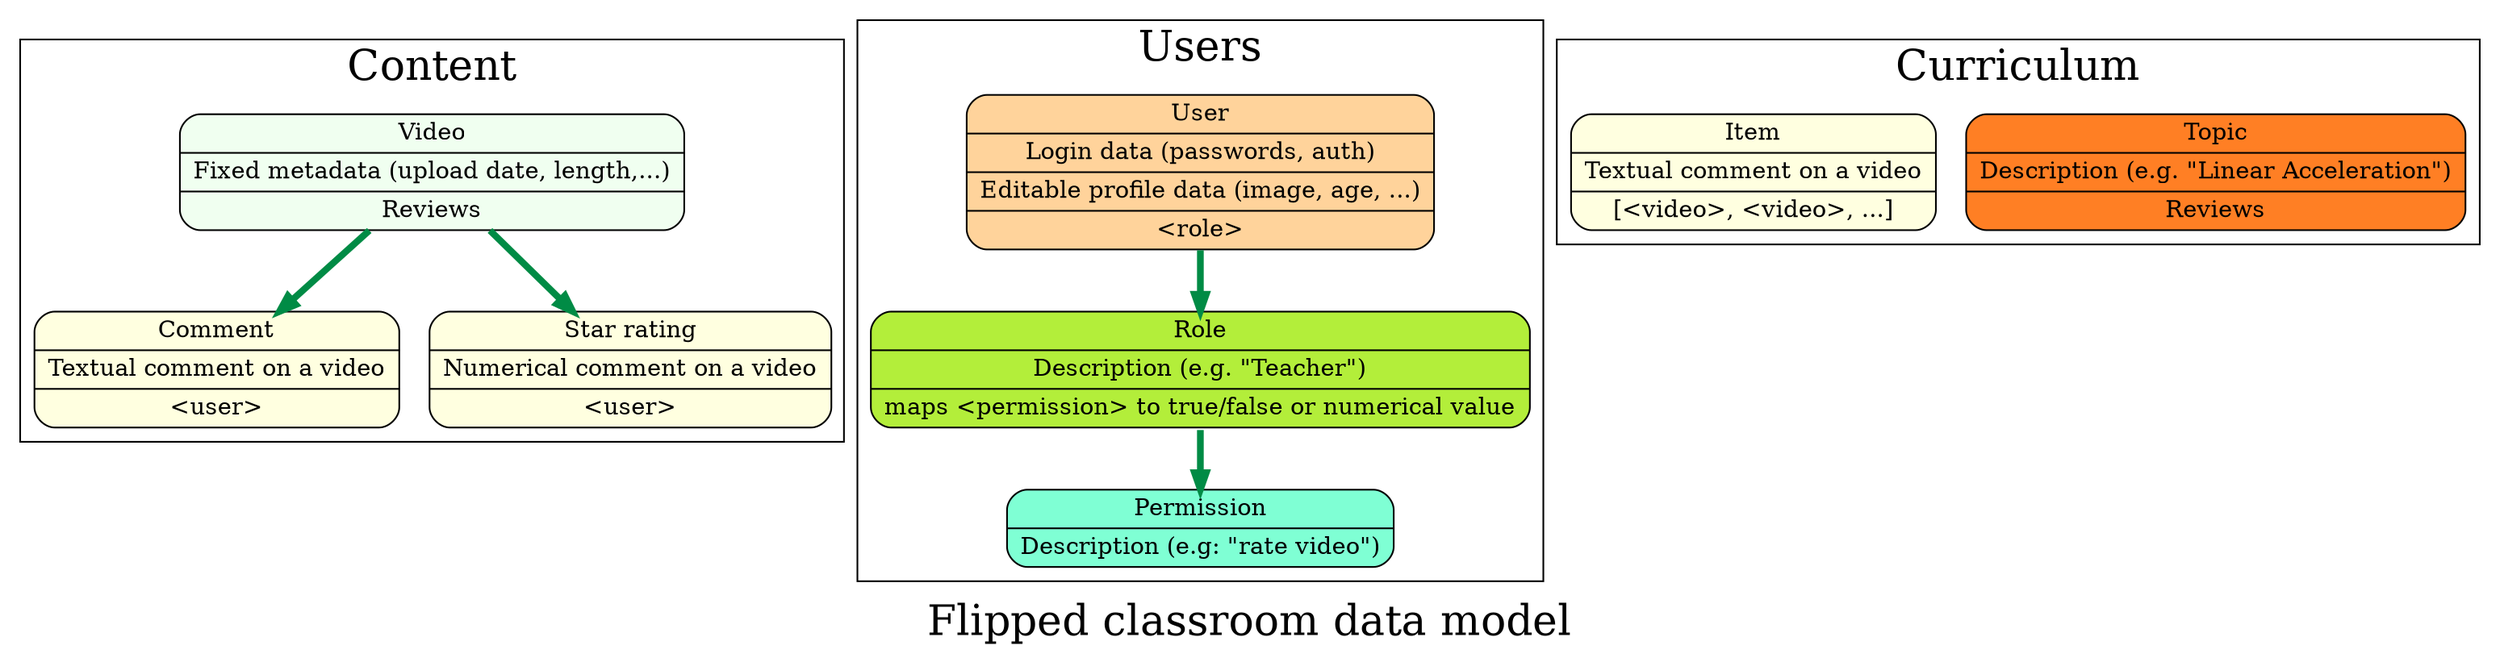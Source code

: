 digraph pipeline {
	fontsize=25;
	label="Flipped classroom data model";
	
	node [
		rankdir = "TB";
	]

	subgraph cluster_1 { 
		label = "Content";
		fontsize=25;
		
		video    [shape=Mrecord, 		style=filled, fillcolor=honeydew1, 			label = "{Video  | Fixed metadata (upload date, length,...) | <review> Reviews}"];
		comment  [shape=Mrecord, 		style=filled, fillcolor=lightyellow1, 		label = "{<title> Comment | Textual comment on a video | \<user\>}"];
		rating   [shape=Mrecord, 		style=filled, fillcolor=lightyellow1, 		label = "{<title> Star rating  | Numerical comment on a video | \<user\>}"];
	}


	subgraph cluster_2 { 
		label = "Users";
		fontsize=25;
		user         [shape=Mrecord, 		style=filled, fillcolor=burlywood1, 	label = "{User  | Login data (passwords, auth) | Editable profile data (image, age, ...) | <role> \<role\>}"];
		role         [shape=Mrecord, 		style=filled, fillcolor=olivedrab2, 	label = "{<title> Role | Description (e.g. \"Teacher\") | <permission> maps \<permission\> to true/false or numerical value }"];
		permission   [shape=Mrecord, 		style=filled, fillcolor=aquamarine, 	label = "{<title> Permission | Description (e.g: \"rate video\")}"];
	}
	
	subgraph cluster_3 { 
		label = "Curriculum";
		fontsize=25;
		
		topic    [shape=Mrecord, 		style=filled, fillcolor=chocolate1, 			label = "{Topic  | Description (e.g. \"Linear Acceleration\") | <review> Reviews}"];
		item     [shape=Mrecord, 		style=filled, fillcolor=lightyellow1, 		label = "{<title> Item | Textual comment on a video | \[\<video\>, \<video\>, ...\]}"];

	}
	
	video							->		comment		[color="springgreen4", penwidth="4"];
	video							->		rating		[color="springgreen4", penwidth="4"];
	role:permission					-> 		permission  [color="springgreen4", penwidth="4"];
	user:role						->		role		[color="springgreen4", penwidth="4"];
}
